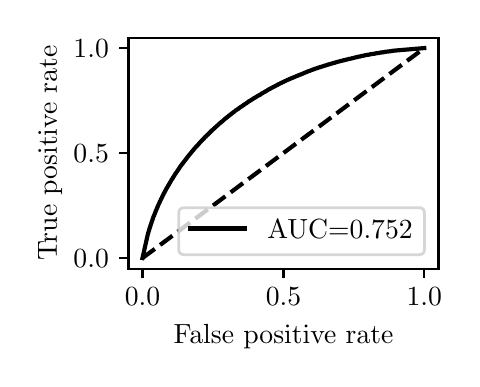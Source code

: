 \begingroup%
\makeatletter%
\begin{pgfpicture}%
\pgfpathrectangle{\pgfpointorigin}{\pgfqpoint{2.122in}{1.654in}}%
\pgfusepath{use as bounding box, clip}%
\begin{pgfscope}%
\pgfsetbuttcap%
\pgfsetmiterjoin%
\definecolor{currentfill}{rgb}{1.0,1.0,1.0}%
\pgfsetfillcolor{currentfill}%
\pgfsetlinewidth{0.0pt}%
\definecolor{currentstroke}{rgb}{1.0,1.0,1.0}%
\pgfsetstrokecolor{currentstroke}%
\pgfsetdash{}{0pt}%
\pgfpathmoveto{\pgfqpoint{0.0in}{0.0in}}%
\pgfpathlineto{\pgfqpoint{2.122in}{0.0in}}%
\pgfpathlineto{\pgfqpoint{2.122in}{1.654in}}%
\pgfpathlineto{\pgfqpoint{0.0in}{1.654in}}%
\pgfpathlineto{\pgfqpoint{0.0in}{0.0in}}%
\pgfpathclose%
\pgfusepath{fill}%
\end{pgfscope}%
\begin{pgfscope}%
\pgfsetbuttcap%
\pgfsetmiterjoin%
\definecolor{currentfill}{rgb}{1.0,1.0,1.0}%
\pgfsetfillcolor{currentfill}%
\pgfsetlinewidth{0.0pt}%
\definecolor{currentstroke}{rgb}{0.0,0.0,0.0}%
\pgfsetstrokecolor{currentstroke}%
\pgfsetstrokeopacity{0.0}%
\pgfsetdash{}{0pt}%
\pgfpathmoveto{\pgfqpoint{0.504in}{0.449in}}%
\pgfpathlineto{\pgfqpoint{2.054in}{0.449in}}%
\pgfpathlineto{\pgfqpoint{2.054in}{1.604in}}%
\pgfpathlineto{\pgfqpoint{0.504in}{1.604in}}%
\pgfpathlineto{\pgfqpoint{0.504in}{0.449in}}%
\pgfpathclose%
\pgfusepath{fill}%
\end{pgfscope}%
\begin{pgfscope}%
\pgfsetbuttcap%
\pgfsetroundjoin%
\definecolor{currentfill}{rgb}{0.0,0.0,0.0}%
\pgfsetfillcolor{currentfill}%
\pgfsetlinewidth{0.803pt}%
\definecolor{currentstroke}{rgb}{0.0,0.0,0.0}%
\pgfsetstrokecolor{currentstroke}%
\pgfsetdash{}{0pt}%
\pgfsys@defobject{currentmarker}{\pgfqpoint{0.0in}{-0.049in}}{\pgfqpoint{0.0in}{0.0in}}{%
\pgfpathmoveto{\pgfqpoint{0.0in}{0.0in}}%
\pgfpathlineto{\pgfqpoint{0.0in}{-0.049in}}%
\pgfusepath{stroke,fill}%
}%
\begin{pgfscope}%
\pgfsys@transformshift{0.574in}{0.449in}%
\pgfsys@useobject{currentmarker}{}%
\end{pgfscope}%
\end{pgfscope}%
\begin{pgfscope}%
\definecolor{textcolor}{rgb}{0.0,0.0,0.0}%
\pgfsetstrokecolor{textcolor}%
\pgfsetfillcolor{textcolor}%
\pgftext[x=0.574in,y=0.352in,,top]{\color{textcolor}\rmfamily\fontsize{10.0}{12.0}\selectfont \(\displaystyle {0.0}\)}%
\end{pgfscope}%
\begin{pgfscope}%
\pgfsetbuttcap%
\pgfsetroundjoin%
\definecolor{currentfill}{rgb}{0.0,0.0,0.0}%
\pgfsetfillcolor{currentfill}%
\pgfsetlinewidth{0.803pt}%
\definecolor{currentstroke}{rgb}{0.0,0.0,0.0}%
\pgfsetstrokecolor{currentstroke}%
\pgfsetdash{}{0pt}%
\pgfsys@defobject{currentmarker}{\pgfqpoint{0.0in}{-0.049in}}{\pgfqpoint{0.0in}{0.0in}}{%
\pgfpathmoveto{\pgfqpoint{0.0in}{0.0in}}%
\pgfpathlineto{\pgfqpoint{0.0in}{-0.049in}}%
\pgfusepath{stroke,fill}%
}%
\begin{pgfscope}%
\pgfsys@transformshift{1.279in}{0.449in}%
\pgfsys@useobject{currentmarker}{}%
\end{pgfscope}%
\end{pgfscope}%
\begin{pgfscope}%
\definecolor{textcolor}{rgb}{0.0,0.0,0.0}%
\pgfsetstrokecolor{textcolor}%
\pgfsetfillcolor{textcolor}%
\pgftext[x=1.279in,y=0.352in,,top]{\color{textcolor}\rmfamily\fontsize{10.0}{12.0}\selectfont \(\displaystyle {0.5}\)}%
\end{pgfscope}%
\begin{pgfscope}%
\pgfsetbuttcap%
\pgfsetroundjoin%
\definecolor{currentfill}{rgb}{0.0,0.0,0.0}%
\pgfsetfillcolor{currentfill}%
\pgfsetlinewidth{0.803pt}%
\definecolor{currentstroke}{rgb}{0.0,0.0,0.0}%
\pgfsetstrokecolor{currentstroke}%
\pgfsetdash{}{0pt}%
\pgfsys@defobject{currentmarker}{\pgfqpoint{0.0in}{-0.049in}}{\pgfqpoint{0.0in}{0.0in}}{%
\pgfpathmoveto{\pgfqpoint{0.0in}{0.0in}}%
\pgfpathlineto{\pgfqpoint{0.0in}{-0.049in}}%
\pgfusepath{stroke,fill}%
}%
\begin{pgfscope}%
\pgfsys@transformshift{1.983in}{0.449in}%
\pgfsys@useobject{currentmarker}{}%
\end{pgfscope}%
\end{pgfscope}%
\begin{pgfscope}%
\definecolor{textcolor}{rgb}{0.0,0.0,0.0}%
\pgfsetstrokecolor{textcolor}%
\pgfsetfillcolor{textcolor}%
\pgftext[x=1.983in,y=0.352in,,top]{\color{textcolor}\rmfamily\fontsize{10.0}{12.0}\selectfont \(\displaystyle {1.0}\)}%
\end{pgfscope}%
\begin{pgfscope}%
\definecolor{textcolor}{rgb}{0.0,0.0,0.0}%
\pgfsetstrokecolor{textcolor}%
\pgfsetfillcolor{textcolor}%
\pgftext[x=1.279in,y=0.173in,,top]{\color{textcolor}\rmfamily\fontsize{10.0}{12.0}\selectfont False positive rate}%
\end{pgfscope}%
\begin{pgfscope}%
\pgfsetbuttcap%
\pgfsetroundjoin%
\definecolor{currentfill}{rgb}{0.0,0.0,0.0}%
\pgfsetfillcolor{currentfill}%
\pgfsetlinewidth{0.803pt}%
\definecolor{currentstroke}{rgb}{0.0,0.0,0.0}%
\pgfsetstrokecolor{currentstroke}%
\pgfsetdash{}{0pt}%
\pgfsys@defobject{currentmarker}{\pgfqpoint{-0.049in}{0.0in}}{\pgfqpoint{-0.0in}{0.0in}}{%
\pgfpathmoveto{\pgfqpoint{-0.0in}{0.0in}}%
\pgfpathlineto{\pgfqpoint{-0.049in}{0.0in}}%
\pgfusepath{stroke,fill}%
}%
\begin{pgfscope}%
\pgfsys@transformshift{0.504in}{0.502in}%
\pgfsys@useobject{currentmarker}{}%
\end{pgfscope}%
\end{pgfscope}%
\begin{pgfscope}%
\definecolor{textcolor}{rgb}{0.0,0.0,0.0}%
\pgfsetstrokecolor{textcolor}%
\pgfsetfillcolor{textcolor}%
\pgftext[x=0.229in, y=0.454in, left, base]{\color{textcolor}\rmfamily\fontsize{10.0}{12.0}\selectfont \(\displaystyle {0.0}\)}%
\end{pgfscope}%
\begin{pgfscope}%
\pgfsetbuttcap%
\pgfsetroundjoin%
\definecolor{currentfill}{rgb}{0.0,0.0,0.0}%
\pgfsetfillcolor{currentfill}%
\pgfsetlinewidth{0.803pt}%
\definecolor{currentstroke}{rgb}{0.0,0.0,0.0}%
\pgfsetstrokecolor{currentstroke}%
\pgfsetdash{}{0pt}%
\pgfsys@defobject{currentmarker}{\pgfqpoint{-0.049in}{0.0in}}{\pgfqpoint{-0.0in}{0.0in}}{%
\pgfpathmoveto{\pgfqpoint{-0.0in}{0.0in}}%
\pgfpathlineto{\pgfqpoint{-0.049in}{0.0in}}%
\pgfusepath{stroke,fill}%
}%
\begin{pgfscope}%
\pgfsys@transformshift{0.504in}{1.027in}%
\pgfsys@useobject{currentmarker}{}%
\end{pgfscope}%
\end{pgfscope}%
\begin{pgfscope}%
\definecolor{textcolor}{rgb}{0.0,0.0,0.0}%
\pgfsetstrokecolor{textcolor}%
\pgfsetfillcolor{textcolor}%
\pgftext[x=0.229in, y=0.979in, left, base]{\color{textcolor}\rmfamily\fontsize{10.0}{12.0}\selectfont \(\displaystyle {0.5}\)}%
\end{pgfscope}%
\begin{pgfscope}%
\pgfsetbuttcap%
\pgfsetroundjoin%
\definecolor{currentfill}{rgb}{0.0,0.0,0.0}%
\pgfsetfillcolor{currentfill}%
\pgfsetlinewidth{0.803pt}%
\definecolor{currentstroke}{rgb}{0.0,0.0,0.0}%
\pgfsetstrokecolor{currentstroke}%
\pgfsetdash{}{0pt}%
\pgfsys@defobject{currentmarker}{\pgfqpoint{-0.049in}{0.0in}}{\pgfqpoint{-0.0in}{0.0in}}{%
\pgfpathmoveto{\pgfqpoint{-0.0in}{0.0in}}%
\pgfpathlineto{\pgfqpoint{-0.049in}{0.0in}}%
\pgfusepath{stroke,fill}%
}%
\begin{pgfscope}%
\pgfsys@transformshift{0.504in}{1.552in}%
\pgfsys@useobject{currentmarker}{}%
\end{pgfscope}%
\end{pgfscope}%
\begin{pgfscope}%
\definecolor{textcolor}{rgb}{0.0,0.0,0.0}%
\pgfsetstrokecolor{textcolor}%
\pgfsetfillcolor{textcolor}%
\pgftext[x=0.229in, y=1.504in, left, base]{\color{textcolor}\rmfamily\fontsize{10.0}{12.0}\selectfont \(\displaystyle {1.0}\)}%
\end{pgfscope}%
\begin{pgfscope}%
\definecolor{textcolor}{rgb}{0.0,0.0,0.0}%
\pgfsetstrokecolor{textcolor}%
\pgfsetfillcolor{textcolor}%
\pgftext[x=0.173in,y=1.027in,,bottom,rotate=90.0]{\color{textcolor}\rmfamily\fontsize{10.0}{12.0}\selectfont True positive rate}%
\end{pgfscope}%
\begin{pgfscope}%
\pgfpathrectangle{\pgfqpoint{0.504in}{0.449in}}{\pgfqpoint{1.55in}{1.155in}}%
\pgfusepath{clip}%
\pgfsetbuttcap%
\pgfsetroundjoin%
\pgfsetlinewidth{1.506pt}%
\definecolor{currentstroke}{rgb}{0.0,0.0,0.0}%
\pgfsetstrokecolor{currentstroke}%
\pgfsetdash{{5.55pt}{2.4pt}}{0.0pt}%
\pgfpathmoveto{\pgfqpoint{0.574in}{0.502in}}%
\pgfpathlineto{\pgfqpoint{1.983in}{1.552in}}%
\pgfusepath{stroke}%
\end{pgfscope}%
\begin{pgfscope}%
\pgfpathrectangle{\pgfqpoint{0.504in}{0.449in}}{\pgfqpoint{1.55in}{1.155in}}%
\pgfusepath{clip}%
\pgfsetrectcap%
\pgfsetroundjoin%
\pgfsetlinewidth{1.506pt}%
\definecolor{currentstroke}{rgb}{0.0,0.0,0.0}%
\pgfsetstrokecolor{currentstroke}%
\pgfsetdash{}{0pt}%
\pgfpathmoveto{\pgfqpoint{0.574in}{0.502in}}%
\pgfpathlineto{\pgfqpoint{0.601in}{0.622in}}%
\pgfpathlineto{\pgfqpoint{0.601in}{0.623in}}%
\pgfpathlineto{\pgfqpoint{0.602in}{0.627in}}%
\pgfpathlineto{\pgfqpoint{0.603in}{0.628in}}%
\pgfpathlineto{\pgfqpoint{0.604in}{0.631in}}%
\pgfpathlineto{\pgfqpoint{0.604in}{0.632in}}%
\pgfpathlineto{\pgfqpoint{0.605in}{0.636in}}%
\pgfpathlineto{\pgfqpoint{0.605in}{0.637in}}%
\pgfpathlineto{\pgfqpoint{0.607in}{0.64in}}%
\pgfpathlineto{\pgfqpoint{0.607in}{0.642in}}%
\pgfpathlineto{\pgfqpoint{0.608in}{0.645in}}%
\pgfpathlineto{\pgfqpoint{0.608in}{0.646in}}%
\pgfpathlineto{\pgfqpoint{0.609in}{0.65in}}%
\pgfpathlineto{\pgfqpoint{0.61in}{0.651in}}%
\pgfpathlineto{\pgfqpoint{0.611in}{0.654in}}%
\pgfpathlineto{\pgfqpoint{0.611in}{0.656in}}%
\pgfpathlineto{\pgfqpoint{0.612in}{0.659in}}%
\pgfpathlineto{\pgfqpoint{0.613in}{0.66in}}%
\pgfpathlineto{\pgfqpoint{0.614in}{0.664in}}%
\pgfpathlineto{\pgfqpoint{0.614in}{0.665in}}%
\pgfpathlineto{\pgfqpoint{0.615in}{0.669in}}%
\pgfpathlineto{\pgfqpoint{0.615in}{0.669in}}%
\pgfpathlineto{\pgfqpoint{0.616in}{0.67in}}%
\pgfpathlineto{\pgfqpoint{0.617in}{0.673in}}%
\pgfpathlineto{\pgfqpoint{0.617in}{0.674in}}%
\pgfpathlineto{\pgfqpoint{0.618in}{0.677in}}%
\pgfpathlineto{\pgfqpoint{0.619in}{0.678in}}%
\pgfpathlineto{\pgfqpoint{0.62in}{0.682in}}%
\pgfpathlineto{\pgfqpoint{0.62in}{0.683in}}%
\pgfpathlineto{\pgfqpoint{0.621in}{0.686in}}%
\pgfpathlineto{\pgfqpoint{0.622in}{0.687in}}%
\pgfpathlineto{\pgfqpoint{0.623in}{0.69in}}%
\pgfpathlineto{\pgfqpoint{0.623in}{0.691in}}%
\pgfpathlineto{\pgfqpoint{0.624in}{0.695in}}%
\pgfpathlineto{\pgfqpoint{0.625in}{0.696in}}%
\pgfpathlineto{\pgfqpoint{0.625in}{0.696in}}%
\pgfpathlineto{\pgfqpoint{0.626in}{0.699in}}%
\pgfpathlineto{\pgfqpoint{0.626in}{0.7in}}%
\pgfpathlineto{\pgfqpoint{0.627in}{0.704in}}%
\pgfpathlineto{\pgfqpoint{0.628in}{0.705in}}%
\pgfpathlineto{\pgfqpoint{0.629in}{0.708in}}%
\pgfpathlineto{\pgfqpoint{0.629in}{0.709in}}%
\pgfpathlineto{\pgfqpoint{0.63in}{0.712in}}%
\pgfpathlineto{\pgfqpoint{0.631in}{0.713in}}%
\pgfpathlineto{\pgfqpoint{0.632in}{0.715in}}%
\pgfpathlineto{\pgfqpoint{0.632in}{0.716in}}%
\pgfpathlineto{\pgfqpoint{0.634in}{0.719in}}%
\pgfpathlineto{\pgfqpoint{0.634in}{0.72in}}%
\pgfpathlineto{\pgfqpoint{0.635in}{0.723in}}%
\pgfpathlineto{\pgfqpoint{0.635in}{0.724in}}%
\pgfpathlineto{\pgfqpoint{0.637in}{0.727in}}%
\pgfpathlineto{\pgfqpoint{0.637in}{0.728in}}%
\pgfpathlineto{\pgfqpoint{0.638in}{0.731in}}%
\pgfpathlineto{\pgfqpoint{0.639in}{0.732in}}%
\pgfpathlineto{\pgfqpoint{0.64in}{0.735in}}%
\pgfpathlineto{\pgfqpoint{0.64in}{0.736in}}%
\pgfpathlineto{\pgfqpoint{0.641in}{0.739in}}%
\pgfpathlineto{\pgfqpoint{0.642in}{0.74in}}%
\pgfpathlineto{\pgfqpoint{0.643in}{0.743in}}%
\pgfpathlineto{\pgfqpoint{0.643in}{0.744in}}%
\pgfpathlineto{\pgfqpoint{0.645in}{0.746in}}%
\pgfpathlineto{\pgfqpoint{0.645in}{0.748in}}%
\pgfpathlineto{\pgfqpoint{0.646in}{0.75in}}%
\pgfpathlineto{\pgfqpoint{0.647in}{0.751in}}%
\pgfpathlineto{\pgfqpoint{0.648in}{0.754in}}%
\pgfpathlineto{\pgfqpoint{0.648in}{0.755in}}%
\pgfpathlineto{\pgfqpoint{0.649in}{0.758in}}%
\pgfpathlineto{\pgfqpoint{0.65in}{0.759in}}%
\pgfpathlineto{\pgfqpoint{0.651in}{0.761in}}%
\pgfpathlineto{\pgfqpoint{0.651in}{0.762in}}%
\pgfpathlineto{\pgfqpoint{0.652in}{0.765in}}%
\pgfpathlineto{\pgfqpoint{0.653in}{0.766in}}%
\pgfpathlineto{\pgfqpoint{0.654in}{0.769in}}%
\pgfpathlineto{\pgfqpoint{0.654in}{0.77in}}%
\pgfpathlineto{\pgfqpoint{0.656in}{0.772in}}%
\pgfpathlineto{\pgfqpoint{0.656in}{0.773in}}%
\pgfpathlineto{\pgfqpoint{0.657in}{0.776in}}%
\pgfpathlineto{\pgfqpoint{0.658in}{0.777in}}%
\pgfpathlineto{\pgfqpoint{0.659in}{0.779in}}%
\pgfpathlineto{\pgfqpoint{0.659in}{0.78in}}%
\pgfpathlineto{\pgfqpoint{0.661in}{0.783in}}%
\pgfpathlineto{\pgfqpoint{0.661in}{0.784in}}%
\pgfpathlineto{\pgfqpoint{0.662in}{0.787in}}%
\pgfpathlineto{\pgfqpoint{0.663in}{0.788in}}%
\pgfpathlineto{\pgfqpoint{0.664in}{0.79in}}%
\pgfpathlineto{\pgfqpoint{0.664in}{0.791in}}%
\pgfpathlineto{\pgfqpoint{0.666in}{0.793in}}%
\pgfpathlineto{\pgfqpoint{0.666in}{0.795in}}%
\pgfpathlineto{\pgfqpoint{0.667in}{0.797in}}%
\pgfpathlineto{\pgfqpoint{0.668in}{0.798in}}%
\pgfpathlineto{\pgfqpoint{0.669in}{0.8in}}%
\pgfpathlineto{\pgfqpoint{0.669in}{0.8in}}%
\pgfpathlineto{\pgfqpoint{0.669in}{0.801in}}%
\pgfpathlineto{\pgfqpoint{0.671in}{0.804in}}%
\pgfpathlineto{\pgfqpoint{0.671in}{0.805in}}%
\pgfpathlineto{\pgfqpoint{0.672in}{0.807in}}%
\pgfpathlineto{\pgfqpoint{0.673in}{0.808in}}%
\pgfpathlineto{\pgfqpoint{0.674in}{0.811in}}%
\pgfpathlineto{\pgfqpoint{0.674in}{0.812in}}%
\pgfpathlineto{\pgfqpoint{0.675in}{0.814in}}%
\pgfpathlineto{\pgfqpoint{0.676in}{0.815in}}%
\pgfpathlineto{\pgfqpoint{0.677in}{0.817in}}%
\pgfpathlineto{\pgfqpoint{0.678in}{0.818in}}%
\pgfpathlineto{\pgfqpoint{0.679in}{0.821in}}%
\pgfpathlineto{\pgfqpoint{0.679in}{0.822in}}%
\pgfpathlineto{\pgfqpoint{0.68in}{0.824in}}%
\pgfpathlineto{\pgfqpoint{0.681in}{0.825in}}%
\pgfpathlineto{\pgfqpoint{0.682in}{0.827in}}%
\pgfpathlineto{\pgfqpoint{0.683in}{0.828in}}%
\pgfpathlineto{\pgfqpoint{0.684in}{0.831in}}%
\pgfpathlineto{\pgfqpoint{0.684in}{0.832in}}%
\pgfpathlineto{\pgfqpoint{0.686in}{0.834in}}%
\pgfpathlineto{\pgfqpoint{0.686in}{0.835in}}%
\pgfpathlineto{\pgfqpoint{0.687in}{0.837in}}%
\pgfpathlineto{\pgfqpoint{0.688in}{0.838in}}%
\pgfpathlineto{\pgfqpoint{0.689in}{0.84in}}%
\pgfpathlineto{\pgfqpoint{0.69in}{0.842in}}%
\pgfpathlineto{\pgfqpoint{0.691in}{0.844in}}%
\pgfpathlineto{\pgfqpoint{0.691in}{0.845in}}%
\pgfpathlineto{\pgfqpoint{0.693in}{0.847in}}%
\pgfpathlineto{\pgfqpoint{0.693in}{0.848in}}%
\pgfpathlineto{\pgfqpoint{0.694in}{0.85in}}%
\pgfpathlineto{\pgfqpoint{0.695in}{0.851in}}%
\pgfpathlineto{\pgfqpoint{0.696in}{0.853in}}%
\pgfpathlineto{\pgfqpoint{0.697in}{0.854in}}%
\pgfpathlineto{\pgfqpoint{0.698in}{0.856in}}%
\pgfpathlineto{\pgfqpoint{0.699in}{0.857in}}%
\pgfpathlineto{\pgfqpoint{0.7in}{0.859in}}%
\pgfpathlineto{\pgfqpoint{0.7in}{0.86in}}%
\pgfpathlineto{\pgfqpoint{0.701in}{0.862in}}%
\pgfpathlineto{\pgfqpoint{0.702in}{0.863in}}%
\pgfpathlineto{\pgfqpoint{0.703in}{0.865in}}%
\pgfpathlineto{\pgfqpoint{0.704in}{0.866in}}%
\pgfpathlineto{\pgfqpoint{0.705in}{0.868in}}%
\pgfpathlineto{\pgfqpoint{0.706in}{0.869in}}%
\pgfpathlineto{\pgfqpoint{0.707in}{0.871in}}%
\pgfpathlineto{\pgfqpoint{0.707in}{0.872in}}%
\pgfpathlineto{\pgfqpoint{0.708in}{0.874in}}%
\pgfpathlineto{\pgfqpoint{0.709in}{0.875in}}%
\pgfpathlineto{\pgfqpoint{0.71in}{0.877in}}%
\pgfpathlineto{\pgfqpoint{0.711in}{0.878in}}%
\pgfpathlineto{\pgfqpoint{0.712in}{0.88in}}%
\pgfpathlineto{\pgfqpoint{0.713in}{0.881in}}%
\pgfpathlineto{\pgfqpoint{0.714in}{0.883in}}%
\pgfpathlineto{\pgfqpoint{0.715in}{0.885in}}%
\pgfpathlineto{\pgfqpoint{0.716in}{0.886in}}%
\pgfpathlineto{\pgfqpoint{0.716in}{0.888in}}%
\pgfpathlineto{\pgfqpoint{0.718in}{0.89in}}%
\pgfpathlineto{\pgfqpoint{0.718in}{0.891in}}%
\pgfpathlineto{\pgfqpoint{0.719in}{0.893in}}%
\pgfpathlineto{\pgfqpoint{0.72in}{0.894in}}%
\pgfpathlineto{\pgfqpoint{0.721in}{0.895in}}%
\pgfpathlineto{\pgfqpoint{0.722in}{0.897in}}%
\pgfpathlineto{\pgfqpoint{0.723in}{0.898in}}%
\pgfpathlineto{\pgfqpoint{0.724in}{0.899in}}%
\pgfpathlineto{\pgfqpoint{0.725in}{0.901in}}%
\pgfpathlineto{\pgfqpoint{0.726in}{0.902in}}%
\pgfpathlineto{\pgfqpoint{0.727in}{0.904in}}%
\pgfpathlineto{\pgfqpoint{0.727in}{0.905in}}%
\pgfpathlineto{\pgfqpoint{0.728in}{0.907in}}%
\pgfpathlineto{\pgfqpoint{0.729in}{0.908in}}%
\pgfpathlineto{\pgfqpoint{0.73in}{0.91in}}%
\pgfpathlineto{\pgfqpoint{0.731in}{0.911in}}%
\pgfpathlineto{\pgfqpoint{0.732in}{0.913in}}%
\pgfpathlineto{\pgfqpoint{0.733in}{0.914in}}%
\pgfpathlineto{\pgfqpoint{0.734in}{0.916in}}%
\pgfpathlineto{\pgfqpoint{0.735in}{0.917in}}%
\pgfpathlineto{\pgfqpoint{0.736in}{0.918in}}%
\pgfpathlineto{\pgfqpoint{0.736in}{0.92in}}%
\pgfpathlineto{\pgfqpoint{0.737in}{0.921in}}%
\pgfpathlineto{\pgfqpoint{0.738in}{0.923in}}%
\pgfpathlineto{\pgfqpoint{0.739in}{0.924in}}%
\pgfpathlineto{\pgfqpoint{0.74in}{0.925in}}%
\pgfpathlineto{\pgfqpoint{0.741in}{0.927in}}%
\pgfpathlineto{\pgfqpoint{0.742in}{0.928in}}%
\pgfpathlineto{\pgfqpoint{0.743in}{0.93in}}%
\pgfpathlineto{\pgfqpoint{0.744in}{0.931in}}%
\pgfpathlineto{\pgfqpoint{0.745in}{0.933in}}%
\pgfpathlineto{\pgfqpoint{0.745in}{0.934in}}%
\pgfpathlineto{\pgfqpoint{0.747in}{0.935in}}%
\pgfpathlineto{\pgfqpoint{0.747in}{0.936in}}%
\pgfpathlineto{\pgfqpoint{0.749in}{0.938in}}%
\pgfpathlineto{\pgfqpoint{0.749in}{0.939in}}%
\pgfpathlineto{\pgfqpoint{0.75in}{0.94in}}%
\pgfpathlineto{\pgfqpoint{0.751in}{0.941in}}%
\pgfpathlineto{\pgfqpoint{0.752in}{0.943in}}%
\pgfpathlineto{\pgfqpoint{0.753in}{0.944in}}%
\pgfpathlineto{\pgfqpoint{0.754in}{0.946in}}%
\pgfpathlineto{\pgfqpoint{0.755in}{0.947in}}%
\pgfpathlineto{\pgfqpoint{0.756in}{0.949in}}%
\pgfpathlineto{\pgfqpoint{0.757in}{0.95in}}%
\pgfpathlineto{\pgfqpoint{0.758in}{0.951in}}%
\pgfpathlineto{\pgfqpoint{0.758in}{0.952in}}%
\pgfpathlineto{\pgfqpoint{0.76in}{0.954in}}%
\pgfpathlineto{\pgfqpoint{0.76in}{0.955in}}%
\pgfpathlineto{\pgfqpoint{0.761in}{0.957in}}%
\pgfpathlineto{\pgfqpoint{0.762in}{0.958in}}%
\pgfpathlineto{\pgfqpoint{0.763in}{0.96in}}%
\pgfpathlineto{\pgfqpoint{0.764in}{0.961in}}%
\pgfpathlineto{\pgfqpoint{0.765in}{0.962in}}%
\pgfpathlineto{\pgfqpoint{0.766in}{0.963in}}%
\pgfpathlineto{\pgfqpoint{0.767in}{0.965in}}%
\pgfpathlineto{\pgfqpoint{0.768in}{0.966in}}%
\pgfpathlineto{\pgfqpoint{0.769in}{0.967in}}%
\pgfpathlineto{\pgfqpoint{0.77in}{0.969in}}%
\pgfpathlineto{\pgfqpoint{0.771in}{0.97in}}%
\pgfpathlineto{\pgfqpoint{0.772in}{0.971in}}%
\pgfpathlineto{\pgfqpoint{0.773in}{0.973in}}%
\pgfpathlineto{\pgfqpoint{0.774in}{0.974in}}%
\pgfpathlineto{\pgfqpoint{0.775in}{0.975in}}%
\pgfpathlineto{\pgfqpoint{0.776in}{0.976in}}%
\pgfpathlineto{\pgfqpoint{0.777in}{0.978in}}%
\pgfpathlineto{\pgfqpoint{0.778in}{0.979in}}%
\pgfpathlineto{\pgfqpoint{0.779in}{0.981in}}%
\pgfpathlineto{\pgfqpoint{0.779in}{0.981in}}%
\pgfpathlineto{\pgfqpoint{0.78in}{0.982in}}%
\pgfpathlineto{\pgfqpoint{0.781in}{0.983in}}%
\pgfpathlineto{\pgfqpoint{0.782in}{0.984in}}%
\pgfpathlineto{\pgfqpoint{0.783in}{0.986in}}%
\pgfpathlineto{\pgfqpoint{0.784in}{0.987in}}%
\pgfpathlineto{\pgfqpoint{0.785in}{0.988in}}%
\pgfpathlineto{\pgfqpoint{0.786in}{0.989in}}%
\pgfpathlineto{\pgfqpoint{0.787in}{0.991in}}%
\pgfpathlineto{\pgfqpoint{0.788in}{0.992in}}%
\pgfpathlineto{\pgfqpoint{0.789in}{0.994in}}%
\pgfpathlineto{\pgfqpoint{0.79in}{0.995in}}%
\pgfpathlineto{\pgfqpoint{0.791in}{0.996in}}%
\pgfpathlineto{\pgfqpoint{0.792in}{0.997in}}%
\pgfpathlineto{\pgfqpoint{0.793in}{0.999in}}%
\pgfpathlineto{\pgfqpoint{0.794in}{1.0in}}%
\pgfpathlineto{\pgfqpoint{0.795in}{1.001in}}%
\pgfpathlineto{\pgfqpoint{0.796in}{1.002in}}%
\pgfpathlineto{\pgfqpoint{0.797in}{1.004in}}%
\pgfpathlineto{\pgfqpoint{0.798in}{1.005in}}%
\pgfpathlineto{\pgfqpoint{0.799in}{1.007in}}%
\pgfpathlineto{\pgfqpoint{0.8in}{1.008in}}%
\pgfpathlineto{\pgfqpoint{0.801in}{1.009in}}%
\pgfpathlineto{\pgfqpoint{0.802in}{1.01in}}%
\pgfpathlineto{\pgfqpoint{0.803in}{1.012in}}%
\pgfpathlineto{\pgfqpoint{0.804in}{1.013in}}%
\pgfpathlineto{\pgfqpoint{0.805in}{1.014in}}%
\pgfpathlineto{\pgfqpoint{0.806in}{1.015in}}%
\pgfpathlineto{\pgfqpoint{0.807in}{1.017in}}%
\pgfpathlineto{\pgfqpoint{0.808in}{1.018in}}%
\pgfpathlineto{\pgfqpoint{0.809in}{1.019in}}%
\pgfpathlineto{\pgfqpoint{0.81in}{1.02in}}%
\pgfpathlineto{\pgfqpoint{0.811in}{1.022in}}%
\pgfpathlineto{\pgfqpoint{0.812in}{1.023in}}%
\pgfpathlineto{\pgfqpoint{0.813in}{1.024in}}%
\pgfpathlineto{\pgfqpoint{0.814in}{1.025in}}%
\pgfpathlineto{\pgfqpoint{0.815in}{1.027in}}%
\pgfpathlineto{\pgfqpoint{0.816in}{1.028in}}%
\pgfpathlineto{\pgfqpoint{0.817in}{1.029in}}%
\pgfpathlineto{\pgfqpoint{0.818in}{1.03in}}%
\pgfpathlineto{\pgfqpoint{0.819in}{1.031in}}%
\pgfpathlineto{\pgfqpoint{0.82in}{1.032in}}%
\pgfpathlineto{\pgfqpoint{0.821in}{1.034in}}%
\pgfpathlineto{\pgfqpoint{0.822in}{1.035in}}%
\pgfpathlineto{\pgfqpoint{0.823in}{1.036in}}%
\pgfpathlineto{\pgfqpoint{0.824in}{1.037in}}%
\pgfpathlineto{\pgfqpoint{0.825in}{1.039in}}%
\pgfpathlineto{\pgfqpoint{0.826in}{1.04in}}%
\pgfpathlineto{\pgfqpoint{0.827in}{1.041in}}%
\pgfpathlineto{\pgfqpoint{0.828in}{1.042in}}%
\pgfpathlineto{\pgfqpoint{0.828in}{1.042in}}%
\pgfpathlineto{\pgfqpoint{0.829in}{1.043in}}%
\pgfpathlineto{\pgfqpoint{0.83in}{1.044in}}%
\pgfpathlineto{\pgfqpoint{0.831in}{1.046in}}%
\pgfpathlineto{\pgfqpoint{0.832in}{1.047in}}%
\pgfpathlineto{\pgfqpoint{0.833in}{1.048in}}%
\pgfpathlineto{\pgfqpoint{0.834in}{1.049in}}%
\pgfpathlineto{\pgfqpoint{0.835in}{1.051in}}%
\pgfpathlineto{\pgfqpoint{0.836in}{1.052in}}%
\pgfpathlineto{\pgfqpoint{0.838in}{1.053in}}%
\pgfpathlineto{\pgfqpoint{0.838in}{1.054in}}%
\pgfpathlineto{\pgfqpoint{0.839in}{1.055in}}%
\pgfpathlineto{\pgfqpoint{0.84in}{1.056in}}%
\pgfpathlineto{\pgfqpoint{0.841in}{1.057in}}%
\pgfpathlineto{\pgfqpoint{0.842in}{1.059in}}%
\pgfpathlineto{\pgfqpoint{0.843in}{1.06in}}%
\pgfpathlineto{\pgfqpoint{0.844in}{1.061in}}%
\pgfpathlineto{\pgfqpoint{0.845in}{1.062in}}%
\pgfpathlineto{\pgfqpoint{0.846in}{1.063in}}%
\pgfpathlineto{\pgfqpoint{0.848in}{1.064in}}%
\pgfpathlineto{\pgfqpoint{0.849in}{1.065in}}%
\pgfpathlineto{\pgfqpoint{0.85in}{1.067in}}%
\pgfpathlineto{\pgfqpoint{0.851in}{1.068in}}%
\pgfpathlineto{\pgfqpoint{0.852in}{1.069in}}%
\pgfpathlineto{\pgfqpoint{0.853in}{1.07in}}%
\pgfpathlineto{\pgfqpoint{0.854in}{1.071in}}%
\pgfpathlineto{\pgfqpoint{0.855in}{1.072in}}%
\pgfpathlineto{\pgfqpoint{0.856in}{1.073in}}%
\pgfpathlineto{\pgfqpoint{0.856in}{1.073in}}%
\pgfpathlineto{\pgfqpoint{0.857in}{1.075in}}%
\pgfpathlineto{\pgfqpoint{0.858in}{1.076in}}%
\pgfpathlineto{\pgfqpoint{0.859in}{1.077in}}%
\pgfpathlineto{\pgfqpoint{0.86in}{1.078in}}%
\pgfpathlineto{\pgfqpoint{0.861in}{1.079in}}%
\pgfpathlineto{\pgfqpoint{0.862in}{1.08in}}%
\pgfpathlineto{\pgfqpoint{0.863in}{1.082in}}%
\pgfpathlineto{\pgfqpoint{0.864in}{1.083in}}%
\pgfpathlineto{\pgfqpoint{0.865in}{1.084in}}%
\pgfpathlineto{\pgfqpoint{0.867in}{1.085in}}%
\pgfpathlineto{\pgfqpoint{0.867in}{1.086in}}%
\pgfpathlineto{\pgfqpoint{0.869in}{1.087in}}%
\pgfpathlineto{\pgfqpoint{0.87in}{1.088in}}%
\pgfpathlineto{\pgfqpoint{0.871in}{1.09in}}%
\pgfpathlineto{\pgfqpoint{0.872in}{1.091in}}%
\pgfpathlineto{\pgfqpoint{0.873in}{1.092in}}%
\pgfpathlineto{\pgfqpoint{0.874in}{1.093in}}%
\pgfpathlineto{\pgfqpoint{0.875in}{1.094in}}%
\pgfpathlineto{\pgfqpoint{0.876in}{1.095in}}%
\pgfpathlineto{\pgfqpoint{0.878in}{1.097in}}%
\pgfpathlineto{\pgfqpoint{0.879in}{1.098in}}%
\pgfpathlineto{\pgfqpoint{0.88in}{1.099in}}%
\pgfpathlineto{\pgfqpoint{0.881in}{1.1in}}%
\pgfpathlineto{\pgfqpoint{0.882in}{1.101in}}%
\pgfpathlineto{\pgfqpoint{0.883in}{1.102in}}%
\pgfpathlineto{\pgfqpoint{0.884in}{1.104in}}%
\pgfpathlineto{\pgfqpoint{0.885in}{1.105in}}%
\pgfpathlineto{\pgfqpoint{0.886in}{1.106in}}%
\pgfpathlineto{\pgfqpoint{0.887in}{1.107in}}%
\pgfpathlineto{\pgfqpoint{0.888in}{1.108in}}%
\pgfpathlineto{\pgfqpoint{0.89in}{1.109in}}%
\pgfpathlineto{\pgfqpoint{0.891in}{1.11in}}%
\pgfpathlineto{\pgfqpoint{0.892in}{1.111in}}%
\pgfpathlineto{\pgfqpoint{0.893in}{1.112in}}%
\pgfpathlineto{\pgfqpoint{0.894in}{1.114in}}%
\pgfpathlineto{\pgfqpoint{0.895in}{1.115in}}%
\pgfpathlineto{\pgfqpoint{0.896in}{1.116in}}%
\pgfpathlineto{\pgfqpoint{0.898in}{1.117in}}%
\pgfpathlineto{\pgfqpoint{0.899in}{1.118in}}%
\pgfpathlineto{\pgfqpoint{0.9in}{1.119in}}%
\pgfpathlineto{\pgfqpoint{0.901in}{1.12in}}%
\pgfpathlineto{\pgfqpoint{0.902in}{1.121in}}%
\pgfpathlineto{\pgfqpoint{0.903in}{1.122in}}%
\pgfpathlineto{\pgfqpoint{0.904in}{1.123in}}%
\pgfpathlineto{\pgfqpoint{0.905in}{1.124in}}%
\pgfpathlineto{\pgfqpoint{0.906in}{1.125in}}%
\pgfpathlineto{\pgfqpoint{0.908in}{1.127in}}%
\pgfpathlineto{\pgfqpoint{0.909in}{1.128in}}%
\pgfpathlineto{\pgfqpoint{0.909in}{1.128in}}%
\pgfpathlineto{\pgfqpoint{0.91in}{1.129in}}%
\pgfpathlineto{\pgfqpoint{0.911in}{1.13in}}%
\pgfpathlineto{\pgfqpoint{0.912in}{1.131in}}%
\pgfpathlineto{\pgfqpoint{0.913in}{1.132in}}%
\pgfpathlineto{\pgfqpoint{0.914in}{1.133in}}%
\pgfpathlineto{\pgfqpoint{0.915in}{1.134in}}%
\pgfpathlineto{\pgfqpoint{0.917in}{1.135in}}%
\pgfpathlineto{\pgfqpoint{0.917in}{1.135in}}%
\pgfpathlineto{\pgfqpoint{0.918in}{1.136in}}%
\pgfpathlineto{\pgfqpoint{0.919in}{1.138in}}%
\pgfpathlineto{\pgfqpoint{0.92in}{1.139in}}%
\pgfpathlineto{\pgfqpoint{0.921in}{1.14in}}%
\pgfpathlineto{\pgfqpoint{0.922in}{1.141in}}%
\pgfpathlineto{\pgfqpoint{0.922in}{1.141in}}%
\pgfpathlineto{\pgfqpoint{0.923in}{1.142in}}%
\pgfpathlineto{\pgfqpoint{0.925in}{1.143in}}%
\pgfpathlineto{\pgfqpoint{0.926in}{1.144in}}%
\pgfpathlineto{\pgfqpoint{0.927in}{1.145in}}%
\pgfpathlineto{\pgfqpoint{0.928in}{1.146in}}%
\pgfpathlineto{\pgfqpoint{0.929in}{1.147in}}%
\pgfpathlineto{\pgfqpoint{0.93in}{1.148in}}%
\pgfpathlineto{\pgfqpoint{0.931in}{1.149in}}%
\pgfpathlineto{\pgfqpoint{0.933in}{1.15in}}%
\pgfpathlineto{\pgfqpoint{0.934in}{1.151in}}%
\pgfpathlineto{\pgfqpoint{0.935in}{1.152in}}%
\pgfpathlineto{\pgfqpoint{0.936in}{1.154in}}%
\pgfpathlineto{\pgfqpoint{0.937in}{1.155in}}%
\pgfpathlineto{\pgfqpoint{0.938in}{1.155in}}%
\pgfpathlineto{\pgfqpoint{0.94in}{1.157in}}%
\pgfpathlineto{\pgfqpoint{0.941in}{1.158in}}%
\pgfpathlineto{\pgfqpoint{0.942in}{1.159in}}%
\pgfpathlineto{\pgfqpoint{0.943in}{1.16in}}%
\pgfpathlineto{\pgfqpoint{0.944in}{1.161in}}%
\pgfpathlineto{\pgfqpoint{0.945in}{1.162in}}%
\pgfpathlineto{\pgfqpoint{0.945in}{1.162in}}%
\pgfpathlineto{\pgfqpoint{0.947in}{1.163in}}%
\pgfpathlineto{\pgfqpoint{0.948in}{1.164in}}%
\pgfpathlineto{\pgfqpoint{0.949in}{1.165in}}%
\pgfpathlineto{\pgfqpoint{0.95in}{1.166in}}%
\pgfpathlineto{\pgfqpoint{0.95in}{1.166in}}%
\pgfpathlineto{\pgfqpoint{0.951in}{1.167in}}%
\pgfpathlineto{\pgfqpoint{0.953in}{1.169in}}%
\pgfpathlineto{\pgfqpoint{0.954in}{1.169in}}%
\pgfpathlineto{\pgfqpoint{0.955in}{1.171in}}%
\pgfpathlineto{\pgfqpoint{0.956in}{1.172in}}%
\pgfpathlineto{\pgfqpoint{0.957in}{1.173in}}%
\pgfpathlineto{\pgfqpoint{0.958in}{1.174in}}%
\pgfpathlineto{\pgfqpoint{0.96in}{1.175in}}%
\pgfpathlineto{\pgfqpoint{0.961in}{1.176in}}%
\pgfpathlineto{\pgfqpoint{0.962in}{1.177in}}%
\pgfpathlineto{\pgfqpoint{0.963in}{1.178in}}%
\pgfpathlineto{\pgfqpoint{0.965in}{1.179in}}%
\pgfpathlineto{\pgfqpoint{0.966in}{1.18in}}%
\pgfpathlineto{\pgfqpoint{0.967in}{1.181in}}%
\pgfpathlineto{\pgfqpoint{0.968in}{1.182in}}%
\pgfpathlineto{\pgfqpoint{0.969in}{1.183in}}%
\pgfpathlineto{\pgfqpoint{0.971in}{1.184in}}%
\pgfpathlineto{\pgfqpoint{0.972in}{1.185in}}%
\pgfpathlineto{\pgfqpoint{0.973in}{1.186in}}%
\pgfpathlineto{\pgfqpoint{0.973in}{1.186in}}%
\pgfpathlineto{\pgfqpoint{0.975in}{1.187in}}%
\pgfpathlineto{\pgfqpoint{0.976in}{1.188in}}%
\pgfpathlineto{\pgfqpoint{0.977in}{1.189in}}%
\pgfpathlineto{\pgfqpoint{0.978in}{1.19in}}%
\pgfpathlineto{\pgfqpoint{0.979in}{1.192in}}%
\pgfpathlineto{\pgfqpoint{0.98in}{1.192in}}%
\pgfpathlineto{\pgfqpoint{0.98in}{1.192in}}%
\pgfpathlineto{\pgfqpoint{0.982in}{1.194in}}%
\pgfpathlineto{\pgfqpoint{0.983in}{1.195in}}%
\pgfpathlineto{\pgfqpoint{0.984in}{1.196in}}%
\pgfpathlineto{\pgfqpoint{0.985in}{1.197in}}%
\pgfpathlineto{\pgfqpoint{0.987in}{1.198in}}%
\pgfpathlineto{\pgfqpoint{0.988in}{1.199in}}%
\pgfpathlineto{\pgfqpoint{0.99in}{1.2in}}%
\pgfpathlineto{\pgfqpoint{0.991in}{1.201in}}%
\pgfpathlineto{\pgfqpoint{0.992in}{1.202in}}%
\pgfpathlineto{\pgfqpoint{0.993in}{1.203in}}%
\pgfpathlineto{\pgfqpoint{0.994in}{1.204in}}%
\pgfpathlineto{\pgfqpoint{0.995in}{1.205in}}%
\pgfpathlineto{\pgfqpoint{0.997in}{1.206in}}%
\pgfpathlineto{\pgfqpoint{0.998in}{1.207in}}%
\pgfpathlineto{\pgfqpoint{1.0in}{1.208in}}%
\pgfpathlineto{\pgfqpoint{1.001in}{1.209in}}%
\pgfpathlineto{\pgfqpoint{1.002in}{1.21in}}%
\pgfpathlineto{\pgfqpoint{1.003in}{1.211in}}%
\pgfpathlineto{\pgfqpoint{1.004in}{1.212in}}%
\pgfpathlineto{\pgfqpoint{1.006in}{1.213in}}%
\pgfpathlineto{\pgfqpoint{1.007in}{1.214in}}%
\pgfpathlineto{\pgfqpoint{1.008in}{1.215in}}%
\pgfpathlineto{\pgfqpoint{1.009in}{1.216in}}%
\pgfpathlineto{\pgfqpoint{1.011in}{1.217in}}%
\pgfpathlineto{\pgfqpoint{1.012in}{1.218in}}%
\pgfpathlineto{\pgfqpoint{1.013in}{1.219in}}%
\pgfpathlineto{\pgfqpoint{1.015in}{1.22in}}%
\pgfpathlineto{\pgfqpoint{1.016in}{1.221in}}%
\pgfpathlineto{\pgfqpoint{1.017in}{1.222in}}%
\pgfpathlineto{\pgfqpoint{1.018in}{1.223in}}%
\pgfpathlineto{\pgfqpoint{1.02in}{1.224in}}%
\pgfpathlineto{\pgfqpoint{1.021in}{1.225in}}%
\pgfpathlineto{\pgfqpoint{1.022in}{1.226in}}%
\pgfpathlineto{\pgfqpoint{1.023in}{1.227in}}%
\pgfpathlineto{\pgfqpoint{1.025in}{1.228in}}%
\pgfpathlineto{\pgfqpoint{1.026in}{1.229in}}%
\pgfpathlineto{\pgfqpoint{1.027in}{1.23in}}%
\pgfpathlineto{\pgfqpoint{1.028in}{1.231in}}%
\pgfpathlineto{\pgfqpoint{1.03in}{1.232in}}%
\pgfpathlineto{\pgfqpoint{1.031in}{1.233in}}%
\pgfpathlineto{\pgfqpoint{1.033in}{1.234in}}%
\pgfpathlineto{\pgfqpoint{1.034in}{1.235in}}%
\pgfpathlineto{\pgfqpoint{1.035in}{1.236in}}%
\pgfpathlineto{\pgfqpoint{1.036in}{1.236in}}%
\pgfpathlineto{\pgfqpoint{1.037in}{1.238in}}%
\pgfpathlineto{\pgfqpoint{1.039in}{1.238in}}%
\pgfpathlineto{\pgfqpoint{1.04in}{1.24in}}%
\pgfpathlineto{\pgfqpoint{1.041in}{1.241in}}%
\pgfpathlineto{\pgfqpoint{1.043in}{1.242in}}%
\pgfpathlineto{\pgfqpoint{1.044in}{1.242in}}%
\pgfpathlineto{\pgfqpoint{1.046in}{1.244in}}%
\pgfpathlineto{\pgfqpoint{1.047in}{1.244in}}%
\pgfpathlineto{\pgfqpoint{1.048in}{1.245in}}%
\pgfpathlineto{\pgfqpoint{1.049in}{1.246in}}%
\pgfpathlineto{\pgfqpoint{1.051in}{1.247in}}%
\pgfpathlineto{\pgfqpoint{1.052in}{1.248in}}%
\pgfpathlineto{\pgfqpoint{1.054in}{1.249in}}%
\pgfpathlineto{\pgfqpoint{1.055in}{1.25in}}%
\pgfpathlineto{\pgfqpoint{1.056in}{1.251in}}%
\pgfpathlineto{\pgfqpoint{1.058in}{1.252in}}%
\pgfpathlineto{\pgfqpoint{1.058in}{1.252in}}%
\pgfpathlineto{\pgfqpoint{1.059in}{1.253in}}%
\pgfpathlineto{\pgfqpoint{1.06in}{1.254in}}%
\pgfpathlineto{\pgfqpoint{1.062in}{1.255in}}%
\pgfpathlineto{\pgfqpoint{1.063in}{1.256in}}%
\pgfpathlineto{\pgfqpoint{1.065in}{1.257in}}%
\pgfpathlineto{\pgfqpoint{1.066in}{1.257in}}%
\pgfpathlineto{\pgfqpoint{1.067in}{1.259in}}%
\pgfpathlineto{\pgfqpoint{1.068in}{1.259in}}%
\pgfpathlineto{\pgfqpoint{1.07in}{1.26in}}%
\pgfpathlineto{\pgfqpoint{1.071in}{1.261in}}%
\pgfpathlineto{\pgfqpoint{1.073in}{1.262in}}%
\pgfpathlineto{\pgfqpoint{1.074in}{1.263in}}%
\pgfpathlineto{\pgfqpoint{1.076in}{1.264in}}%
\pgfpathlineto{\pgfqpoint{1.077in}{1.265in}}%
\pgfpathlineto{\pgfqpoint{1.077in}{1.265in}}%
\pgfpathlineto{\pgfqpoint{1.078in}{1.266in}}%
\pgfpathlineto{\pgfqpoint{1.079in}{1.267in}}%
\pgfpathlineto{\pgfqpoint{1.081in}{1.268in}}%
\pgfpathlineto{\pgfqpoint{1.082in}{1.269in}}%
\pgfpathlineto{\pgfqpoint{1.084in}{1.27in}}%
\pgfpathlineto{\pgfqpoint{1.085in}{1.271in}}%
\pgfpathlineto{\pgfqpoint{1.086in}{1.272in}}%
\pgfpathlineto{\pgfqpoint{1.087in}{1.272in}}%
\pgfpathlineto{\pgfqpoint{1.089in}{1.274in}}%
\pgfpathlineto{\pgfqpoint{1.09in}{1.274in}}%
\pgfpathlineto{\pgfqpoint{1.092in}{1.275in}}%
\pgfpathlineto{\pgfqpoint{1.093in}{1.276in}}%
\pgfpathlineto{\pgfqpoint{1.095in}{1.277in}}%
\pgfpathlineto{\pgfqpoint{1.096in}{1.278in}}%
\pgfpathlineto{\pgfqpoint{1.097in}{1.279in}}%
\pgfpathlineto{\pgfqpoint{1.098in}{1.28in}}%
\pgfpathlineto{\pgfqpoint{1.1in}{1.281in}}%
\pgfpathlineto{\pgfqpoint{1.101in}{1.282in}}%
\pgfpathlineto{\pgfqpoint{1.102in}{1.283in}}%
\pgfpathlineto{\pgfqpoint{1.104in}{1.284in}}%
\pgfpathlineto{\pgfqpoint{1.105in}{1.285in}}%
\pgfpathlineto{\pgfqpoint{1.106in}{1.286in}}%
\pgfpathlineto{\pgfqpoint{1.108in}{1.287in}}%
\pgfpathlineto{\pgfqpoint{1.109in}{1.287in}}%
\pgfpathlineto{\pgfqpoint{1.111in}{1.288in}}%
\pgfpathlineto{\pgfqpoint{1.112in}{1.289in}}%
\pgfpathlineto{\pgfqpoint{1.114in}{1.29in}}%
\pgfpathlineto{\pgfqpoint{1.115in}{1.291in}}%
\pgfpathlineto{\pgfqpoint{1.117in}{1.292in}}%
\pgfpathlineto{\pgfqpoint{1.118in}{1.293in}}%
\pgfpathlineto{\pgfqpoint{1.12in}{1.294in}}%
\pgfpathlineto{\pgfqpoint{1.121in}{1.295in}}%
\pgfpathlineto{\pgfqpoint{1.122in}{1.296in}}%
\pgfpathlineto{\pgfqpoint{1.124in}{1.296in}}%
\pgfpathlineto{\pgfqpoint{1.125in}{1.297in}}%
\pgfpathlineto{\pgfqpoint{1.127in}{1.298in}}%
\pgfpathlineto{\pgfqpoint{1.128in}{1.299in}}%
\pgfpathlineto{\pgfqpoint{1.13in}{1.3in}}%
\pgfpathlineto{\pgfqpoint{1.13in}{1.3in}}%
\pgfpathlineto{\pgfqpoint{1.131in}{1.301in}}%
\pgfpathlineto{\pgfqpoint{1.132in}{1.302in}}%
\pgfpathlineto{\pgfqpoint{1.134in}{1.303in}}%
\pgfpathlineto{\pgfqpoint{1.135in}{1.303in}}%
\pgfpathlineto{\pgfqpoint{1.137in}{1.305in}}%
\pgfpathlineto{\pgfqpoint{1.138in}{1.305in}}%
\pgfpathlineto{\pgfqpoint{1.14in}{1.306in}}%
\pgfpathlineto{\pgfqpoint{1.141in}{1.307in}}%
\pgfpathlineto{\pgfqpoint{1.143in}{1.308in}}%
\pgfpathlineto{\pgfqpoint{1.144in}{1.309in}}%
\pgfpathlineto{\pgfqpoint{1.146in}{1.31in}}%
\pgfpathlineto{\pgfqpoint{1.147in}{1.31in}}%
\pgfpathlineto{\pgfqpoint{1.149in}{1.312in}}%
\pgfpathlineto{\pgfqpoint{1.15in}{1.312in}}%
\pgfpathlineto{\pgfqpoint{1.152in}{1.313in}}%
\pgfpathlineto{\pgfqpoint{1.153in}{1.314in}}%
\pgfpathlineto{\pgfqpoint{1.155in}{1.315in}}%
\pgfpathlineto{\pgfqpoint{1.156in}{1.316in}}%
\pgfpathlineto{\pgfqpoint{1.158in}{1.317in}}%
\pgfpathlineto{\pgfqpoint{1.159in}{1.317in}}%
\pgfpathlineto{\pgfqpoint{1.161in}{1.318in}}%
\pgfpathlineto{\pgfqpoint{1.162in}{1.319in}}%
\pgfpathlineto{\pgfqpoint{1.164in}{1.32in}}%
\pgfpathlineto{\pgfqpoint{1.165in}{1.321in}}%
\pgfpathlineto{\pgfqpoint{1.166in}{1.322in}}%
\pgfpathlineto{\pgfqpoint{1.167in}{1.323in}}%
\pgfpathlineto{\pgfqpoint{1.169in}{1.324in}}%
\pgfpathlineto{\pgfqpoint{1.17in}{1.324in}}%
\pgfpathlineto{\pgfqpoint{1.17in}{1.324in}}%
\pgfpathlineto{\pgfqpoint{1.172in}{1.325in}}%
\pgfpathlineto{\pgfqpoint{1.173in}{1.326in}}%
\pgfpathlineto{\pgfqpoint{1.175in}{1.327in}}%
\pgfpathlineto{\pgfqpoint{1.176in}{1.328in}}%
\pgfpathlineto{\pgfqpoint{1.178in}{1.329in}}%
\pgfpathlineto{\pgfqpoint{1.179in}{1.329in}}%
\pgfpathlineto{\pgfqpoint{1.181in}{1.331in}}%
\pgfpathlineto{\pgfqpoint{1.182in}{1.331in}}%
\pgfpathlineto{\pgfqpoint{1.184in}{1.332in}}%
\pgfpathlineto{\pgfqpoint{1.185in}{1.333in}}%
\pgfpathlineto{\pgfqpoint{1.187in}{1.334in}}%
\pgfpathlineto{\pgfqpoint{1.188in}{1.335in}}%
\pgfpathlineto{\pgfqpoint{1.191in}{1.336in}}%
\pgfpathlineto{\pgfqpoint{1.192in}{1.337in}}%
\pgfpathlineto{\pgfqpoint{1.193in}{1.338in}}%
\pgfpathlineto{\pgfqpoint{1.195in}{1.338in}}%
\pgfpathlineto{\pgfqpoint{1.196in}{1.34in}}%
\pgfpathlineto{\pgfqpoint{1.197in}{1.34in}}%
\pgfpathlineto{\pgfqpoint{1.199in}{1.341in}}%
\pgfpathlineto{\pgfqpoint{1.2in}{1.342in}}%
\pgfpathlineto{\pgfqpoint{1.202in}{1.343in}}%
\pgfpathlineto{\pgfqpoint{1.203in}{1.344in}}%
\pgfpathlineto{\pgfqpoint{1.205in}{1.345in}}%
\pgfpathlineto{\pgfqpoint{1.206in}{1.345in}}%
\pgfpathlineto{\pgfqpoint{1.208in}{1.346in}}%
\pgfpathlineto{\pgfqpoint{1.209in}{1.347in}}%
\pgfpathlineto{\pgfqpoint{1.211in}{1.348in}}%
\pgfpathlineto{\pgfqpoint{1.213in}{1.349in}}%
\pgfpathlineto{\pgfqpoint{1.215in}{1.35in}}%
\pgfpathlineto{\pgfqpoint{1.216in}{1.351in}}%
\pgfpathlineto{\pgfqpoint{1.218in}{1.352in}}%
\pgfpathlineto{\pgfqpoint{1.219in}{1.352in}}%
\pgfpathlineto{\pgfqpoint{1.221in}{1.354in}}%
\pgfpathlineto{\pgfqpoint{1.222in}{1.354in}}%
\pgfpathlineto{\pgfqpoint{1.224in}{1.355in}}%
\pgfpathlineto{\pgfqpoint{1.225in}{1.356in}}%
\pgfpathlineto{\pgfqpoint{1.228in}{1.357in}}%
\pgfpathlineto{\pgfqpoint{1.229in}{1.358in}}%
\pgfpathlineto{\pgfqpoint{1.23in}{1.359in}}%
\pgfpathlineto{\pgfqpoint{1.232in}{1.359in}}%
\pgfpathlineto{\pgfqpoint{1.234in}{1.36in}}%
\pgfpathlineto{\pgfqpoint{1.235in}{1.361in}}%
\pgfpathlineto{\pgfqpoint{1.237in}{1.362in}}%
\pgfpathlineto{\pgfqpoint{1.238in}{1.362in}}%
\pgfpathlineto{\pgfqpoint{1.24in}{1.364in}}%
\pgfpathlineto{\pgfqpoint{1.242in}{1.364in}}%
\pgfpathlineto{\pgfqpoint{1.242in}{1.364in}}%
\pgfpathlineto{\pgfqpoint{1.243in}{1.365in}}%
\pgfpathlineto{\pgfqpoint{1.245in}{1.366in}}%
\pgfpathlineto{\pgfqpoint{1.247in}{1.367in}}%
\pgfpathlineto{\pgfqpoint{1.248in}{1.368in}}%
\pgfpathlineto{\pgfqpoint{1.25in}{1.369in}}%
\pgfpathlineto{\pgfqpoint{1.251in}{1.369in}}%
\pgfpathlineto{\pgfqpoint{1.253in}{1.37in}}%
\pgfpathlineto{\pgfqpoint{1.254in}{1.371in}}%
\pgfpathlineto{\pgfqpoint{1.257in}{1.372in}}%
\pgfpathlineto{\pgfqpoint{1.258in}{1.373in}}%
\pgfpathlineto{\pgfqpoint{1.26in}{1.374in}}%
\pgfpathlineto{\pgfqpoint{1.261in}{1.375in}}%
\pgfpathlineto{\pgfqpoint{1.264in}{1.376in}}%
\pgfpathlineto{\pgfqpoint{1.265in}{1.376in}}%
\pgfpathlineto{\pgfqpoint{1.265in}{1.376in}}%
\pgfpathlineto{\pgfqpoint{1.267in}{1.377in}}%
\pgfpathlineto{\pgfqpoint{1.268in}{1.378in}}%
\pgfpathlineto{\pgfqpoint{1.271in}{1.379in}}%
\pgfpathlineto{\pgfqpoint{1.272in}{1.38in}}%
\pgfpathlineto{\pgfqpoint{1.274in}{1.381in}}%
\pgfpathlineto{\pgfqpoint{1.275in}{1.381in}}%
\pgfpathlineto{\pgfqpoint{1.277in}{1.382in}}%
\pgfpathlineto{\pgfqpoint{1.278in}{1.383in}}%
\pgfpathlineto{\pgfqpoint{1.281in}{1.384in}}%
\pgfpathlineto{\pgfqpoint{1.282in}{1.385in}}%
\pgfpathlineto{\pgfqpoint{1.285in}{1.386in}}%
\pgfpathlineto{\pgfqpoint{1.286in}{1.386in}}%
\pgfpathlineto{\pgfqpoint{1.288in}{1.387in}}%
\pgfpathlineto{\pgfqpoint{1.289in}{1.388in}}%
\pgfpathlineto{\pgfqpoint{1.292in}{1.389in}}%
\pgfpathlineto{\pgfqpoint{1.293in}{1.389in}}%
\pgfpathlineto{\pgfqpoint{1.293in}{1.389in}}%
\pgfpathlineto{\pgfqpoint{1.295in}{1.391in}}%
\pgfpathlineto{\pgfqpoint{1.296in}{1.391in}}%
\pgfpathlineto{\pgfqpoint{1.298in}{1.392in}}%
\pgfpathlineto{\pgfqpoint{1.299in}{1.393in}}%
\pgfpathlineto{\pgfqpoint{1.302in}{1.394in}}%
\pgfpathlineto{\pgfqpoint{1.303in}{1.394in}}%
\pgfpathlineto{\pgfqpoint{1.306in}{1.395in}}%
\pgfpathlineto{\pgfqpoint{1.307in}{1.396in}}%
\pgfpathlineto{\pgfqpoint{1.309in}{1.397in}}%
\pgfpathlineto{\pgfqpoint{1.31in}{1.397in}}%
\pgfpathlineto{\pgfqpoint{1.313in}{1.398in}}%
\pgfpathlineto{\pgfqpoint{1.314in}{1.399in}}%
\pgfpathlineto{\pgfqpoint{1.316in}{1.4in}}%
\pgfpathlineto{\pgfqpoint{1.317in}{1.401in}}%
\pgfpathlineto{\pgfqpoint{1.32in}{1.402in}}%
\pgfpathlineto{\pgfqpoint{1.321in}{1.402in}}%
\pgfpathlineto{\pgfqpoint{1.324in}{1.403in}}%
\pgfpathlineto{\pgfqpoint{1.325in}{1.404in}}%
\pgfpathlineto{\pgfqpoint{1.328in}{1.405in}}%
\pgfpathlineto{\pgfqpoint{1.329in}{1.405in}}%
\pgfpathlineto{\pgfqpoint{1.332in}{1.406in}}%
\pgfpathlineto{\pgfqpoint{1.333in}{1.407in}}%
\pgfpathlineto{\pgfqpoint{1.335in}{1.408in}}%
\pgfpathlineto{\pgfqpoint{1.337in}{1.408in}}%
\pgfpathlineto{\pgfqpoint{1.339in}{1.41in}}%
\pgfpathlineto{\pgfqpoint{1.34in}{1.41in}}%
\pgfpathlineto{\pgfqpoint{1.343in}{1.411in}}%
\pgfpathlineto{\pgfqpoint{1.344in}{1.412in}}%
\pgfpathlineto{\pgfqpoint{1.347in}{1.413in}}%
\pgfpathlineto{\pgfqpoint{1.348in}{1.413in}}%
\pgfpathlineto{\pgfqpoint{1.351in}{1.414in}}%
\pgfpathlineto{\pgfqpoint{1.352in}{1.415in}}%
\pgfpathlineto{\pgfqpoint{1.354in}{1.416in}}%
\pgfpathlineto{\pgfqpoint{1.356in}{1.416in}}%
\pgfpathlineto{\pgfqpoint{1.358in}{1.417in}}%
\pgfpathlineto{\pgfqpoint{1.359in}{1.418in}}%
\pgfpathlineto{\pgfqpoint{1.359in}{1.418in}}%
\pgfpathlineto{\pgfqpoint{1.362in}{1.419in}}%
\pgfpathlineto{\pgfqpoint{1.363in}{1.419in}}%
\pgfpathlineto{\pgfqpoint{1.366in}{1.42in}}%
\pgfpathlineto{\pgfqpoint{1.367in}{1.421in}}%
\pgfpathlineto{\pgfqpoint{1.37in}{1.422in}}%
\pgfpathlineto{\pgfqpoint{1.371in}{1.422in}}%
\pgfpathlineto{\pgfqpoint{1.373in}{1.423in}}%
\pgfpathlineto{\pgfqpoint{1.375in}{1.424in}}%
\pgfpathlineto{\pgfqpoint{1.377in}{1.425in}}%
\pgfpathlineto{\pgfqpoint{1.378in}{1.426in}}%
\pgfpathlineto{\pgfqpoint{1.381in}{1.427in}}%
\pgfpathlineto{\pgfqpoint{1.382in}{1.427in}}%
\pgfpathlineto{\pgfqpoint{1.385in}{1.428in}}%
\pgfpathlineto{\pgfqpoint{1.386in}{1.429in}}%
\pgfpathlineto{\pgfqpoint{1.389in}{1.43in}}%
\pgfpathlineto{\pgfqpoint{1.39in}{1.43in}}%
\pgfpathlineto{\pgfqpoint{1.393in}{1.432in}}%
\pgfpathlineto{\pgfqpoint{1.394in}{1.432in}}%
\pgfpathlineto{\pgfqpoint{1.396in}{1.433in}}%
\pgfpathlineto{\pgfqpoint{1.397in}{1.434in}}%
\pgfpathlineto{\pgfqpoint{1.4in}{1.435in}}%
\pgfpathlineto{\pgfqpoint{1.401in}{1.435in}}%
\pgfpathlineto{\pgfqpoint{1.405in}{1.436in}}%
\pgfpathlineto{\pgfqpoint{1.406in}{1.437in}}%
\pgfpathlineto{\pgfqpoint{1.409in}{1.438in}}%
\pgfpathlineto{\pgfqpoint{1.41in}{1.438in}}%
\pgfpathlineto{\pgfqpoint{1.413in}{1.439in}}%
\pgfpathlineto{\pgfqpoint{1.414in}{1.44in}}%
\pgfpathlineto{\pgfqpoint{1.414in}{1.44in}}%
\pgfpathlineto{\pgfqpoint{1.417in}{1.441in}}%
\pgfpathlineto{\pgfqpoint{1.418in}{1.441in}}%
\pgfpathlineto{\pgfqpoint{1.421in}{1.443in}}%
\pgfpathlineto{\pgfqpoint{1.422in}{1.443in}}%
\pgfpathlineto{\pgfqpoint{1.425in}{1.444in}}%
\pgfpathlineto{\pgfqpoint{1.427in}{1.445in}}%
\pgfpathlineto{\pgfqpoint{1.43in}{1.446in}}%
\pgfpathlineto{\pgfqpoint{1.431in}{1.446in}}%
\pgfpathlineto{\pgfqpoint{1.434in}{1.447in}}%
\pgfpathlineto{\pgfqpoint{1.435in}{1.448in}}%
\pgfpathlineto{\pgfqpoint{1.438in}{1.449in}}%
\pgfpathlineto{\pgfqpoint{1.439in}{1.449in}}%
\pgfpathlineto{\pgfqpoint{1.442in}{1.45in}}%
\pgfpathlineto{\pgfqpoint{1.443in}{1.45in}}%
\pgfpathlineto{\pgfqpoint{1.447in}{1.452in}}%
\pgfpathlineto{\pgfqpoint{1.448in}{1.452in}}%
\pgfpathlineto{\pgfqpoint{1.451in}{1.453in}}%
\pgfpathlineto{\pgfqpoint{1.452in}{1.453in}}%
\pgfpathlineto{\pgfqpoint{1.456in}{1.455in}}%
\pgfpathlineto{\pgfqpoint{1.457in}{1.455in}}%
\pgfpathlineto{\pgfqpoint{1.46in}{1.456in}}%
\pgfpathlineto{\pgfqpoint{1.461in}{1.457in}}%
\pgfpathlineto{\pgfqpoint{1.461in}{1.457in}}%
\pgfpathlineto{\pgfqpoint{1.465in}{1.458in}}%
\pgfpathlineto{\pgfqpoint{1.466in}{1.458in}}%
\pgfpathlineto{\pgfqpoint{1.47in}{1.459in}}%
\pgfpathlineto{\pgfqpoint{1.471in}{1.459in}}%
\pgfpathlineto{\pgfqpoint{1.475in}{1.461in}}%
\pgfpathlineto{\pgfqpoint{1.476in}{1.461in}}%
\pgfpathlineto{\pgfqpoint{1.479in}{1.462in}}%
\pgfpathlineto{\pgfqpoint{1.48in}{1.462in}}%
\pgfpathlineto{\pgfqpoint{1.484in}{1.464in}}%
\pgfpathlineto{\pgfqpoint{1.485in}{1.464in}}%
\pgfpathlineto{\pgfqpoint{1.488in}{1.465in}}%
\pgfpathlineto{\pgfqpoint{1.49in}{1.465in}}%
\pgfpathlineto{\pgfqpoint{1.493in}{1.466in}}%
\pgfpathlineto{\pgfqpoint{1.494in}{1.467in}}%
\pgfpathlineto{\pgfqpoint{1.498in}{1.468in}}%
\pgfpathlineto{\pgfqpoint{1.499in}{1.468in}}%
\pgfpathlineto{\pgfqpoint{1.502in}{1.469in}}%
\pgfpathlineto{\pgfqpoint{1.503in}{1.47in}}%
\pgfpathlineto{\pgfqpoint{1.507in}{1.471in}}%
\pgfpathlineto{\pgfqpoint{1.508in}{1.471in}}%
\pgfpathlineto{\pgfqpoint{1.513in}{1.472in}}%
\pgfpathlineto{\pgfqpoint{1.514in}{1.473in}}%
\pgfpathlineto{\pgfqpoint{1.517in}{1.474in}}%
\pgfpathlineto{\pgfqpoint{1.518in}{1.474in}}%
\pgfpathlineto{\pgfqpoint{1.522in}{1.475in}}%
\pgfpathlineto{\pgfqpoint{1.523in}{1.475in}}%
\pgfpathlineto{\pgfqpoint{1.527in}{1.477in}}%
\pgfpathlineto{\pgfqpoint{1.528in}{1.477in}}%
\pgfpathlineto{\pgfqpoint{1.528in}{1.477in}}%
\pgfpathlineto{\pgfqpoint{1.532in}{1.478in}}%
\pgfpathlineto{\pgfqpoint{1.533in}{1.478in}}%
\pgfpathlineto{\pgfqpoint{1.537in}{1.479in}}%
\pgfpathlineto{\pgfqpoint{1.538in}{1.48in}}%
\pgfpathlineto{\pgfqpoint{1.538in}{1.48in}}%
\pgfpathlineto{\pgfqpoint{1.542in}{1.481in}}%
\pgfpathlineto{\pgfqpoint{1.543in}{1.481in}}%
\pgfpathlineto{\pgfqpoint{1.547in}{1.482in}}%
\pgfpathlineto{\pgfqpoint{1.548in}{1.483in}}%
\pgfpathlineto{\pgfqpoint{1.552in}{1.484in}}%
\pgfpathlineto{\pgfqpoint{1.553in}{1.484in}}%
\pgfpathlineto{\pgfqpoint{1.558in}{1.485in}}%
\pgfpathlineto{\pgfqpoint{1.559in}{1.485in}}%
\pgfpathlineto{\pgfqpoint{1.563in}{1.487in}}%
\pgfpathlineto{\pgfqpoint{1.564in}{1.487in}}%
\pgfpathlineto{\pgfqpoint{1.564in}{1.487in}}%
\pgfpathlineto{\pgfqpoint{1.568in}{1.488in}}%
\pgfpathlineto{\pgfqpoint{1.569in}{1.488in}}%
\pgfpathlineto{\pgfqpoint{1.569in}{1.488in}}%
\pgfpathlineto{\pgfqpoint{1.574in}{1.489in}}%
\pgfpathlineto{\pgfqpoint{1.575in}{1.49in}}%
\pgfpathlineto{\pgfqpoint{1.575in}{1.49in}}%
\pgfpathlineto{\pgfqpoint{1.58in}{1.491in}}%
\pgfpathlineto{\pgfqpoint{1.581in}{1.491in}}%
\pgfpathlineto{\pgfqpoint{1.586in}{1.492in}}%
\pgfpathlineto{\pgfqpoint{1.587in}{1.493in}}%
\pgfpathlineto{\pgfqpoint{1.592in}{1.494in}}%
\pgfpathlineto{\pgfqpoint{1.593in}{1.494in}}%
\pgfpathlineto{\pgfqpoint{1.597in}{1.495in}}%
\pgfpathlineto{\pgfqpoint{1.598in}{1.495in}}%
\pgfpathlineto{\pgfqpoint{1.602in}{1.496in}}%
\pgfpathlineto{\pgfqpoint{1.604in}{1.497in}}%
\pgfpathlineto{\pgfqpoint{1.608in}{1.498in}}%
\pgfpathlineto{\pgfqpoint{1.609in}{1.498in}}%
\pgfpathlineto{\pgfqpoint{1.614in}{1.499in}}%
\pgfpathlineto{\pgfqpoint{1.615in}{1.499in}}%
\pgfpathlineto{\pgfqpoint{1.62in}{1.5in}}%
\pgfpathlineto{\pgfqpoint{1.621in}{1.501in}}%
\pgfpathlineto{\pgfqpoint{1.625in}{1.502in}}%
\pgfpathlineto{\pgfqpoint{1.626in}{1.502in}}%
\pgfpathlineto{\pgfqpoint{1.631in}{1.503in}}%
\pgfpathlineto{\pgfqpoint{1.632in}{1.503in}}%
\pgfpathlineto{\pgfqpoint{1.632in}{1.503in}}%
\pgfpathlineto{\pgfqpoint{1.637in}{1.505in}}%
\pgfpathlineto{\pgfqpoint{1.638in}{1.505in}}%
\pgfpathlineto{\pgfqpoint{1.642in}{1.506in}}%
\pgfpathlineto{\pgfqpoint{1.644in}{1.506in}}%
\pgfpathlineto{\pgfqpoint{1.648in}{1.507in}}%
\pgfpathlineto{\pgfqpoint{1.649in}{1.508in}}%
\pgfpathlineto{\pgfqpoint{1.654in}{1.509in}}%
\pgfpathlineto{\pgfqpoint{1.656in}{1.509in}}%
\pgfpathlineto{\pgfqpoint{1.661in}{1.51in}}%
\pgfpathlineto{\pgfqpoint{1.662in}{1.51in}}%
\pgfpathlineto{\pgfqpoint{1.662in}{1.51in}}%
\pgfpathlineto{\pgfqpoint{1.666in}{1.511in}}%
\pgfpathlineto{\pgfqpoint{1.667in}{1.512in}}%
\pgfpathlineto{\pgfqpoint{1.673in}{1.513in}}%
\pgfpathlineto{\pgfqpoint{1.674in}{1.513in}}%
\pgfpathlineto{\pgfqpoint{1.674in}{1.513in}}%
\pgfpathlineto{\pgfqpoint{1.679in}{1.514in}}%
\pgfpathlineto{\pgfqpoint{1.68in}{1.514in}}%
\pgfpathlineto{\pgfqpoint{1.685in}{1.515in}}%
\pgfpathlineto{\pgfqpoint{1.686in}{1.516in}}%
\pgfpathlineto{\pgfqpoint{1.692in}{1.517in}}%
\pgfpathlineto{\pgfqpoint{1.693in}{1.517in}}%
\pgfpathlineto{\pgfqpoint{1.698in}{1.518in}}%
\pgfpathlineto{\pgfqpoint{1.699in}{1.518in}}%
\pgfpathlineto{\pgfqpoint{1.704in}{1.519in}}%
\pgfpathlineto{\pgfqpoint{1.705in}{1.519in}}%
\pgfpathlineto{\pgfqpoint{1.712in}{1.52in}}%
\pgfpathlineto{\pgfqpoint{1.713in}{1.521in}}%
\pgfpathlineto{\pgfqpoint{1.72in}{1.522in}}%
\pgfpathlineto{\pgfqpoint{1.721in}{1.522in}}%
\pgfpathlineto{\pgfqpoint{1.727in}{1.523in}}%
\pgfpathlineto{\pgfqpoint{1.728in}{1.523in}}%
\pgfpathlineto{\pgfqpoint{1.728in}{1.523in}}%
\pgfpathlineto{\pgfqpoint{1.736in}{1.524in}}%
\pgfpathlineto{\pgfqpoint{1.737in}{1.525in}}%
\pgfpathlineto{\pgfqpoint{1.737in}{1.525in}}%
\pgfpathlineto{\pgfqpoint{1.743in}{1.526in}}%
\pgfpathlineto{\pgfqpoint{1.744in}{1.526in}}%
\pgfpathlineto{\pgfqpoint{1.75in}{1.527in}}%
\pgfpathlineto{\pgfqpoint{1.751in}{1.527in}}%
\pgfpathlineto{\pgfqpoint{1.759in}{1.528in}}%
\pgfpathlineto{\pgfqpoint{1.76in}{1.529in}}%
\pgfpathlineto{\pgfqpoint{1.76in}{1.529in}}%
\pgfpathlineto{\pgfqpoint{1.768in}{1.53in}}%
\pgfpathlineto{\pgfqpoint{1.769in}{1.53in}}%
\pgfpathlineto{\pgfqpoint{1.776in}{1.531in}}%
\pgfpathlineto{\pgfqpoint{1.777in}{1.531in}}%
\pgfpathlineto{\pgfqpoint{1.777in}{1.531in}}%
\pgfpathlineto{\pgfqpoint{1.785in}{1.532in}}%
\pgfpathlineto{\pgfqpoint{1.786in}{1.533in}}%
\pgfpathlineto{\pgfqpoint{1.793in}{1.534in}}%
\pgfpathlineto{\pgfqpoint{1.794in}{1.534in}}%
\pgfpathlineto{\pgfqpoint{1.803in}{1.535in}}%
\pgfpathlineto{\pgfqpoint{1.804in}{1.535in}}%
\pgfpathlineto{\pgfqpoint{1.804in}{1.535in}}%
\pgfpathlineto{\pgfqpoint{1.812in}{1.536in}}%
\pgfpathlineto{\pgfqpoint{1.812in}{1.536in}}%
\pgfpathlineto{\pgfqpoint{1.813in}{1.536in}}%
\pgfpathlineto{\pgfqpoint{1.82in}{1.537in}}%
\pgfpathlineto{\pgfqpoint{1.822in}{1.538in}}%
\pgfpathlineto{\pgfqpoint{1.83in}{1.539in}}%
\pgfpathlineto{\pgfqpoint{1.832in}{1.539in}}%
\pgfpathlineto{\pgfqpoint{1.84in}{1.54in}}%
\pgfpathlineto{\pgfqpoint{1.841in}{1.54in}}%
\pgfpathlineto{\pgfqpoint{1.841in}{1.54in}}%
\pgfpathlineto{\pgfqpoint{1.842in}{1.54in}}%
\pgfpathlineto{\pgfqpoint{1.983in}{1.552in}}%
\pgfpathlineto{\pgfqpoint{1.983in}{1.552in}}%
\pgfusepath{stroke}%
\end{pgfscope}%
\begin{pgfscope}%
\pgfsetrectcap%
\pgfsetmiterjoin%
\pgfsetlinewidth{0.803pt}%
\definecolor{currentstroke}{rgb}{0.0,0.0,0.0}%
\pgfsetstrokecolor{currentstroke}%
\pgfsetdash{}{0pt}%
\pgfpathmoveto{\pgfqpoint{0.504in}{0.449in}}%
\pgfpathlineto{\pgfqpoint{0.504in}{1.604in}}%
\pgfusepath{stroke}%
\end{pgfscope}%
\begin{pgfscope}%
\pgfsetrectcap%
\pgfsetmiterjoin%
\pgfsetlinewidth{0.803pt}%
\definecolor{currentstroke}{rgb}{0.0,0.0,0.0}%
\pgfsetstrokecolor{currentstroke}%
\pgfsetdash{}{0pt}%
\pgfpathmoveto{\pgfqpoint{2.054in}{0.449in}}%
\pgfpathlineto{\pgfqpoint{2.054in}{1.604in}}%
\pgfusepath{stroke}%
\end{pgfscope}%
\begin{pgfscope}%
\pgfsetrectcap%
\pgfsetmiterjoin%
\pgfsetlinewidth{0.803pt}%
\definecolor{currentstroke}{rgb}{0.0,0.0,0.0}%
\pgfsetstrokecolor{currentstroke}%
\pgfsetdash{}{0pt}%
\pgfpathmoveto{\pgfqpoint{0.504in}{0.449in}}%
\pgfpathlineto{\pgfqpoint{2.054in}{0.449in}}%
\pgfusepath{stroke}%
\end{pgfscope}%
\begin{pgfscope}%
\pgfsetrectcap%
\pgfsetmiterjoin%
\pgfsetlinewidth{0.803pt}%
\definecolor{currentstroke}{rgb}{0.0,0.0,0.0}%
\pgfsetstrokecolor{currentstroke}%
\pgfsetdash{}{0pt}%
\pgfpathmoveto{\pgfqpoint{0.504in}{1.604in}}%
\pgfpathlineto{\pgfqpoint{2.054in}{1.604in}}%
\pgfusepath{stroke}%
\end{pgfscope}%
\begin{pgfscope}%
\pgfsetbuttcap%
\pgfsetmiterjoin%
\definecolor{currentfill}{rgb}{1.0,1.0,1.0}%
\pgfsetfillcolor{currentfill}%
\pgfsetfillopacity{0.8}%
\pgfsetlinewidth{1.004pt}%
\definecolor{currentstroke}{rgb}{0.8,0.8,0.8}%
\pgfsetstrokecolor{currentstroke}%
\pgfsetstrokeopacity{0.8}%
\pgfsetdash{}{0pt}%
\pgfpathmoveto{\pgfqpoint{0.783in}{0.519in}}%
\pgfpathlineto{\pgfqpoint{1.956in}{0.519in}}%
\pgfpathquadraticcurveto{\pgfqpoint{1.984in}{0.519in}}{\pgfqpoint{1.984in}{0.547in}}%
\pgfpathlineto{\pgfqpoint{1.984in}{0.726in}}%
\pgfpathquadraticcurveto{\pgfqpoint{1.984in}{0.754in}}{\pgfqpoint{1.956in}{0.754in}}%
\pgfpathlineto{\pgfqpoint{0.783in}{0.754in}}%
\pgfpathquadraticcurveto{\pgfqpoint{0.755in}{0.754in}}{\pgfqpoint{0.755in}{0.726in}}%
\pgfpathlineto{\pgfqpoint{0.755in}{0.547in}}%
\pgfpathquadraticcurveto{\pgfqpoint{0.755in}{0.519in}}{\pgfqpoint{0.783in}{0.519in}}%
\pgfpathlineto{\pgfqpoint{0.783in}{0.519in}}%
\pgfpathclose%
\pgfusepath{stroke,fill}%
\end{pgfscope}%
\begin{pgfscope}%
\pgfsetrectcap%
\pgfsetroundjoin%
\pgfsetlinewidth{1.506pt}%
\definecolor{currentstroke}{rgb}{0.0,0.0,0.0}%
\pgfsetstrokecolor{currentstroke}%
\pgfsetdash{}{0pt}%
\pgfpathmoveto{\pgfqpoint{0.811in}{0.65in}}%
\pgfpathlineto{\pgfqpoint{0.949in}{0.65in}}%
\pgfpathlineto{\pgfqpoint{1.088in}{0.65in}}%
\pgfusepath{stroke}%
\end{pgfscope}%
\begin{pgfscope}%
\definecolor{textcolor}{rgb}{0.0,0.0,0.0}%
\pgfsetstrokecolor{textcolor}%
\pgfsetfillcolor{textcolor}%
\pgftext[x=1.199in,y=0.601in,left,base]{\color{textcolor}\rmfamily\fontsize{10.0}{12.0}\selectfont AUC=0.752}%
\end{pgfscope}%
\end{pgfpicture}%
\makeatother%
\endgroup%
